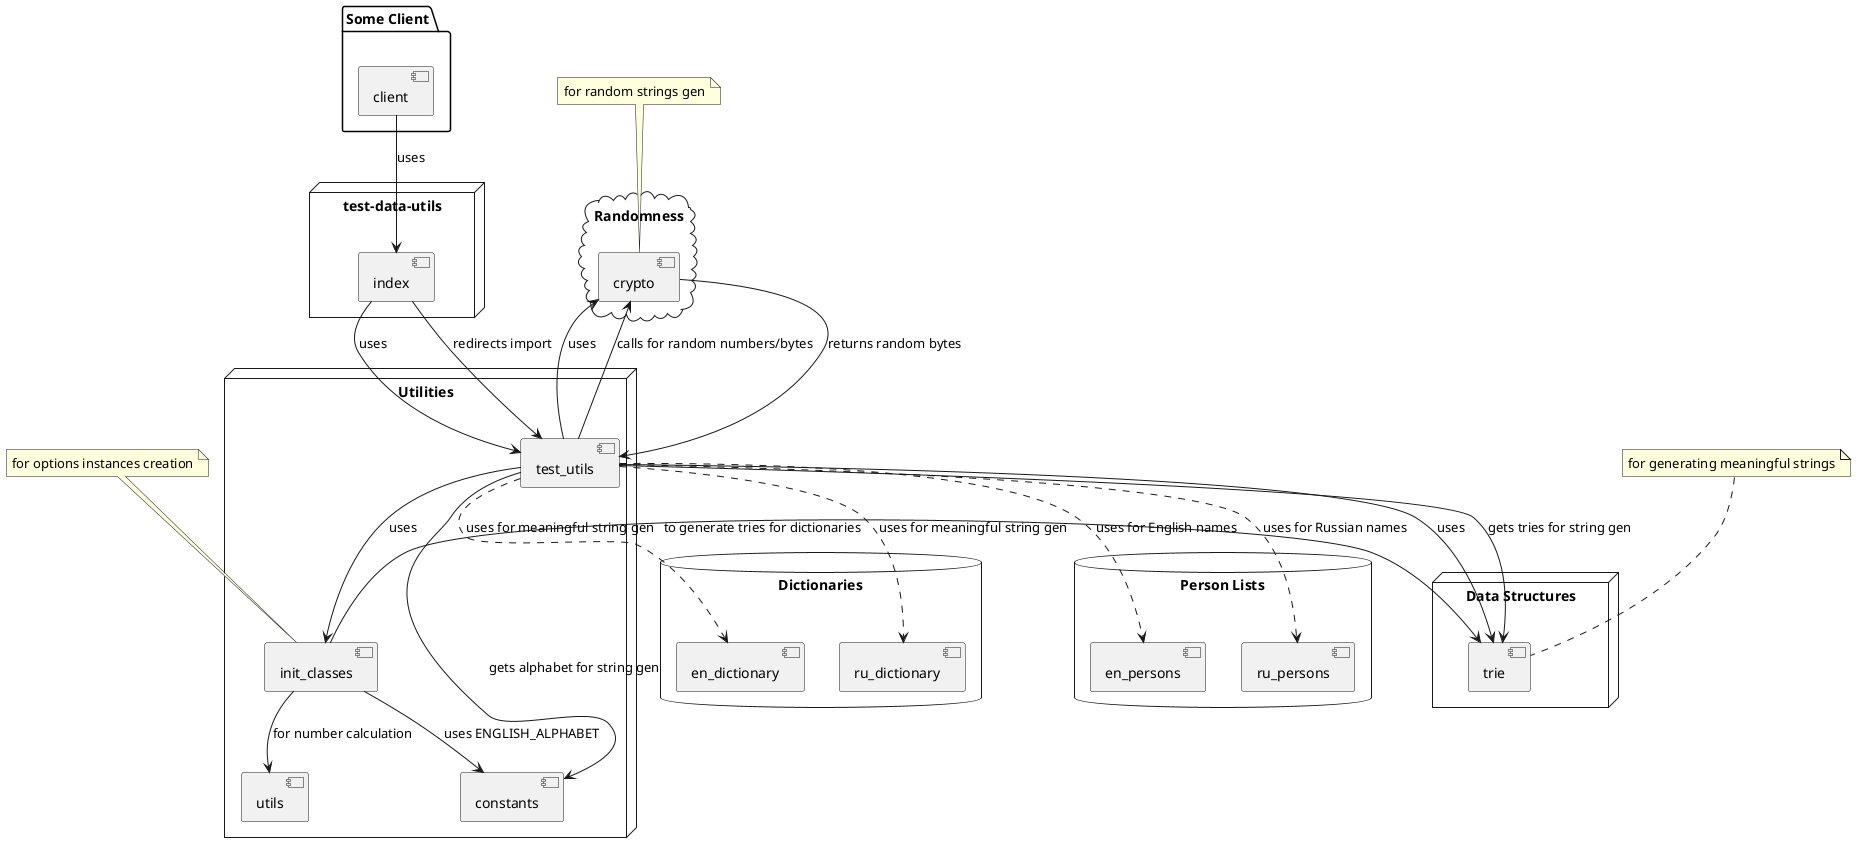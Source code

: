 @startuml
package "Some Client" {
  [client]
}

node "test-data-utils" {
  [index]
}

node "Utilities" {
  [test_utils]
  [init_classes]
  [utils]
  [constants]
}

database "Dictionaries" {
  [en_dictionary]
  [ru_dictionary]
}

database "Person Lists" {
  [en_persons]
  [ru_persons]
}

node "Data Structures" {
  [trie]
}

cloud "Randomness" {
  [crypto]
}

client --> index : uses
index --> test_utils : uses

test_utils --> init_classes : uses
note top of init_classes : for options instances creation

test_utils --> trie : uses
note top of trie : for generating meaningful strings

test_utils --> crypto : uses
note top of crypto : for random strings gen

index --> test_utils : redirects import

test_utils --> constants : gets alphabet for string gen
test_utils --> trie : gets tries for string gen

test_utils -up-> crypto : calls for random numbers/bytes
test_utils ..> en_persons : uses for English names
test_utils ..> ru_persons : uses for Russian names
test_utils ..> en_dictionary : uses for meaningful string gen
test_utils ..> ru_dictionary : uses for meaningful string gen

init_classes --> utils : for number calculation
init_classes --> constants : uses ENGLISH_ALPHABET
init_classes -up-> trie : to generate tries for dictionaries

crypto --> test_utils : returns random bytes
@enduml